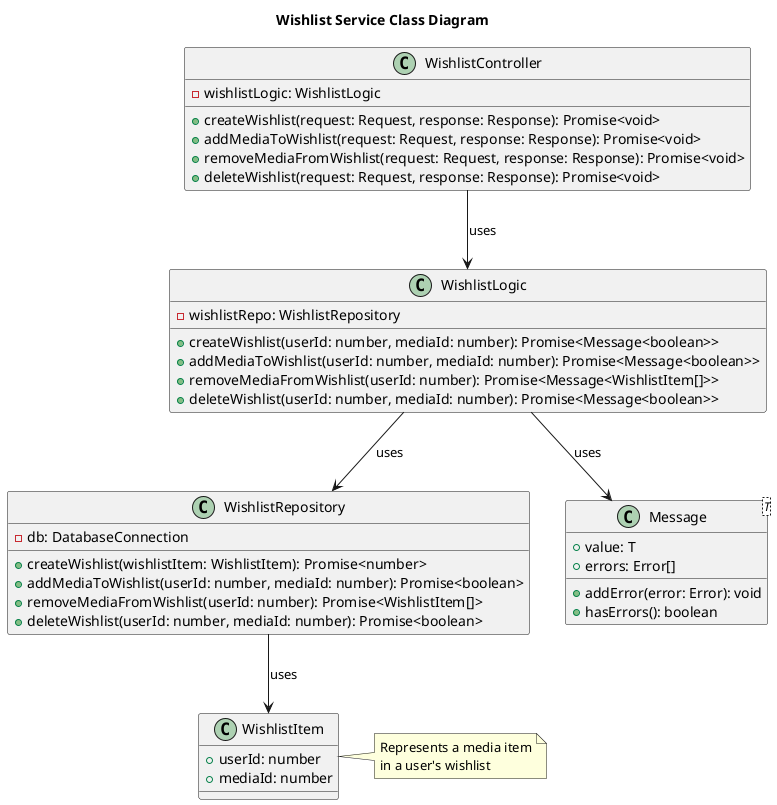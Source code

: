 @startuml
title Wishlist Service Class Diagram

class WishlistController {
    -wishlistLogic: WishlistLogic
    +createWishlist(request: Request, response: Response): Promise<void>
    +addMediaToWishlist(request: Request, response: Response): Promise<void>
    +removeMediaFromWishlist(request: Request, response: Response): Promise<void>
    +deleteWishlist(request: Request, response: Response): Promise<void>
}

class WishlistLogic {
    -wishlistRepo: WishlistRepository
    +createWishlist(userId: number, mediaId: number): Promise<Message<boolean>>
    +addMediaToWishlist(userId: number, mediaId: number): Promise<Message<boolean>>
    +removeMediaFromWishlist(userId: number): Promise<Message<WishlistItem[]>>
    +deleteWishlist(userId: number, mediaId: number): Promise<Message<boolean>>
}

class WishlistRepository {
    -db: DatabaseConnection
    +createWishlist(wishlistItem: WishlistItem): Promise<number>
    +addMediaToWishlist(userId: number, mediaId: number): Promise<boolean>
    +removeMediaFromWishlist(userId: number): Promise<WishlistItem[]>
    +deleteWishlist(userId: number, mediaId: number): Promise<boolean>
}

class Message<T> {
    +value: T
    +errors: Error[]
    +addError(error: Error): void
    +hasErrors(): boolean
}

class WishlistItem {
    +userId: number
    +mediaId: number
}

note right of WishlistItem
    Represents a media item
    in a user's wishlist
end note

WishlistController --> WishlistLogic : uses
WishlistLogic --> WishlistRepository : uses
WishlistLogic --> Message : uses
WishlistRepository --> WishlistItem : uses

@enduml